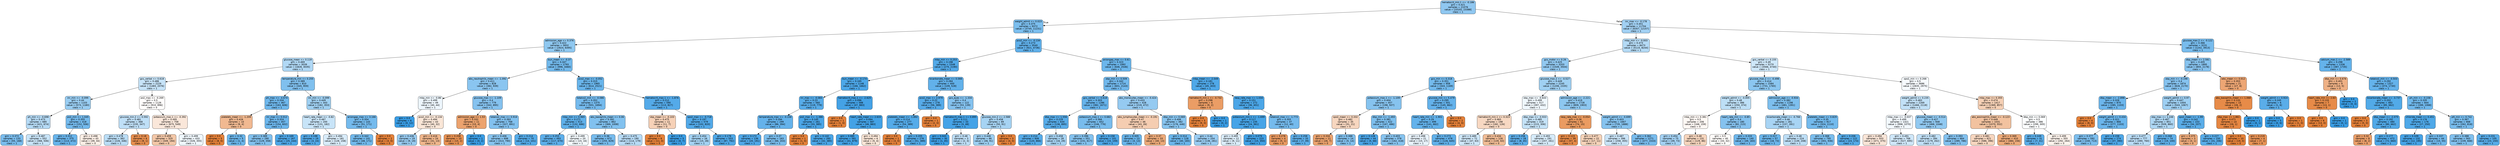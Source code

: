 digraph Tree {
node [shape=box, style="filled, rounded", color="black", fontname="helvetica"] ;
edge [fontname="helvetica"] ;
0 [label="hematocrit_min.1 <= -0.186\ngini = 0.421\nsamples = 21076\nvalue = [10102, 23388]\nclass = 1", fillcolor="#8fc7f0"] ;
1 [label="weight_admit <= 0.023\ngini = 0.375\nsamples = 9372\nvalue = [3745, 11231]\nclass = 1", fillcolor="#7bbeee"] ;
0 -> 1 [labeldistance=2.5, labelangle=45, headlabel="True"] ;
2 [label="admission_age <= 0.376\ngini = 0.422\nsamples = 5832\nvalue = [2824, 6495]\nclass = 1", fillcolor="#8fc8f0"] ;
1 -> 2 ;
3 [label="glucose_mean <= 0.119\ngini = 0.469\nsamples = 3039\nvalue = [1828, 3035]\nclass = 1", fillcolor="#b0d8f5"] ;
2 -> 3 ;
4 [label="gcs_verbal <= 0.618\ngini = 0.486\nsamples = 2229\nvalue = [1483, 2076]\nclass = 1", fillcolor="#c6e3f8"] ;
3 -> 4 ;
5 [label="inr_min <= -0.099\ngini = 0.44\nsamples = 1103\nvalue = [573, 1180]\nclass = 1", fillcolor="#99cdf2"] ;
4 -> 5 ;
6 [label="ph_min <= -0.698\ngini = 0.473\nsamples = 685\nvalue = [421, 674]\nclass = 1", fillcolor="#b5daf5"] ;
5 -> 6 ;
7 [label="gini = 0.372\nsamples = 133\nvalue = [55, 168]\nclass = 1", fillcolor="#7abdee"] ;
6 -> 7 ;
8 [label="gini = 0.487\nsamples = 552\nvalue = [366, 506]\nclass = 1", fillcolor="#c8e4f8"] ;
6 -> 8 ;
9 [label="po2_min <= 1.045\ngini = 0.355\nsamples = 418\nvalue = [152, 506]\nclass = 1", fillcolor="#74baed"] ;
5 -> 9 ;
10 [label="gini = 0.312\nsamples = 375\nvalue = [113, 472]\nclass = 1", fillcolor="#68b4eb"] ;
9 -> 10 ;
11 [label="gini = 0.498\nsamples = 43\nvalue = [39, 34]\nclass = 0", fillcolor="#fcefe6"] ;
9 -> 11 ;
12 [label="po2_max <= -0.269\ngini = 0.5\nsamples = 1126\nvalue = [910, 896]\nclass = 0", fillcolor="#fffdfc"] ;
4 -> 12 ;
13 [label="glucose_min.2 <= 0.592\ngini = 0.481\nsamples = 368\nvalue = [235, 347]\nclass = 1", fillcolor="#bfdff7"] ;
12 -> 13 ;
14 [label="gini = 0.478\nsamples = 362\nvalue = [226, 346]\nclass = 1", fillcolor="#baddf6"] ;
13 -> 14 ;
15 [label="gini = 0.18\nsamples = 6\nvalue = [9, 1]\nclass = 0", fillcolor="#e88f4f"] ;
13 -> 15 ;
16 [label="potassium_max.1 <= -0.392\ngini = 0.495\nsamples = 758\nvalue = [675, 549]\nclass = 0", fillcolor="#fae7da"] ;
12 -> 16 ;
17 [label="gini = 0.459\nsamples = 325\nvalue = [349, 194]\nclass = 0", fillcolor="#f3c7a7"] ;
16 -> 17 ;
18 [label="gini = 0.499\nsamples = 433\nvalue = [326, 355]\nclass = 1", fillcolor="#eff7fd"] ;
16 -> 18 ;
19 [label="temperature_min <= 0.255\ngini = 0.389\nsamples = 810\nvalue = [345, 959]\nclass = 1", fillcolor="#80c0ee"] ;
3 -> 19 ;
20 [label="ph_max <= -4.674\ngini = 0.334\nsamples = 467\nvalue = [163, 606]\nclass = 1", fillcolor="#6eb7ec"] ;
19 -> 20 ;
21 [label="platelets_mean <= -1.209\ngini = 0.426\nsamples = 10\nvalue = [9, 4]\nclass = 0", fillcolor="#f1b991"] ;
20 -> 21 ;
22 [label="gini = 0.0\nsamples = 5\nvalue = [8, 0]\nclass = 0", fillcolor="#e58139"] ;
21 -> 22 ;
23 [label="gini = 0.32\nsamples = 5\nvalue = [1, 4]\nclass = 1", fillcolor="#6ab6ec"] ;
21 -> 23 ;
24 [label="inr_max <= 0.012\ngini = 0.324\nsamples = 457\nvalue = [154, 602]\nclass = 1", fillcolor="#6cb6ec"] ;
20 -> 24 ;
25 [label="gini = 0.389\nsamples = 290\nvalue = [129, 358]\nclass = 1", fillcolor="#80c0ee"] ;
24 -> 25 ;
26 [label="gini = 0.169\nsamples = 167\nvalue = [25, 244]\nclass = 1", fillcolor="#4da7e8"] ;
24 -> 26 ;
27 [label="inr_min <= -0.099\ngini = 0.449\nsamples = 343\nvalue = [182, 353]\nclass = 1", fillcolor="#9fd0f2"] ;
19 -> 27 ;
28 [label="heart_rate_mean <= -0.82\ngini = 0.487\nsamples = 200\nvalue = [131, 182]\nclass = 1", fillcolor="#c8e4f8"] ;
27 -> 28 ;
29 [label="gini = 0.198\nsamples = 19\nvalue = [3, 24]\nclass = 1", fillcolor="#52a9e8"] ;
28 -> 29 ;
30 [label="gini = 0.494\nsamples = 181\nvalue = [128, 158]\nclass = 1", fillcolor="#d9ecfa"] ;
28 -> 30 ;
31 [label="aniongap_max <= 3.166\ngini = 0.354\nsamples = 143\nvalue = [51, 171]\nclass = 1", fillcolor="#74baed"] ;
27 -> 31 ;
32 [label="gini = 0.342\nsamples = 141\nvalue = [48, 171]\nclass = 1", fillcolor="#71b9ec"] ;
31 -> 32 ;
33 [label="gini = 0.0\nsamples = 2\nvalue = [3, 0]\nclass = 0", fillcolor="#e58139"] ;
31 -> 33 ;
34 [label="bun_mean <= -0.37\ngini = 0.347\nsamples = 2793\nvalue = [996, 3460]\nclass = 1", fillcolor="#72b9ec"] ;
2 -> 34 ;
35 [label="abs_neutrophils_mean <= -1.092\ngini = 0.411\nsamples = 828\nvalue = [382, 939]\nclass = 1", fillcolor="#8ac5f0"] ;
34 -> 35 ;
36 [label="mbp_min <= -0.86\ngini = 0.499\nsamples = 49\nvalue = [40, 44]\nclass = 1", fillcolor="#edf6fd"] ;
35 -> 36 ;
37 [label="gini = 0.0\nsamples = 6\nvalue = [0, 12]\nclass = 1", fillcolor="#399de5"] ;
36 -> 37 ;
38 [label="pco2_min <= -0.134\ngini = 0.494\nsamples = 43\nvalue = [40, 32]\nclass = 0", fillcolor="#fae6d7"] ;
36 -> 38 ;
39 [label="gini = 0.436\nsamples = 19\nvalue = [9, 19]\nclass = 1", fillcolor="#97cbf1"] ;
38 -> 39 ;
40 [label="gini = 0.416\nsamples = 24\nvalue = [31, 13]\nclass = 0", fillcolor="#f0b68c"] ;
38 -> 40 ;
41 [label="glucose_max <= -1.109\ngini = 0.4\nsamples = 779\nvalue = [342, 895]\nclass = 1", fillcolor="#85c2ef"] ;
35 -> 41 ;
42 [label="admission_age <= 1.53\ngini = 0.332\nsamples = 11\nvalue = [15, 4]\nclass = 0", fillcolor="#eca36e"] ;
41 -> 42 ;
43 [label="gini = 0.208\nsamples = 10\nvalue = [15, 2]\nclass = 0", fillcolor="#e89253"] ;
42 -> 43 ;
44 [label="gini = 0.0\nsamples = 1\nvalue = [0, 2]\nclass = 1", fillcolor="#399de5"] ;
42 -> 44 ;
45 [label="totalco2_max <= 0.916\ngini = 0.393\nsamples = 768\nvalue = [327, 891]\nclass = 1", fillcolor="#82c1ef"] ;
41 -> 45 ;
46 [label="gini = 0.406\nsamples = 698\nvalue = [313, 790]\nclass = 1", fillcolor="#87c4ef"] ;
45 -> 46 ;
47 [label="gini = 0.214\nsamples = 70\nvalue = [14, 101]\nclass = 1", fillcolor="#54abe9"] ;
45 -> 47 ;
48 [label="pco2_max <= -0.052\ngini = 0.315\nsamples = 1965\nvalue = [614, 2521]\nclass = 1", fillcolor="#69b5eb"] ;
34 -> 48 ;
49 [label="totalco2_min <= -0.086\ngini = 0.352\nsamples = 1375\nvalue = [501, 1694]\nclass = 1", fillcolor="#74baed"] ;
48 -> 49 ;
50 [label="mbp_min <= 0.965\ngini = 0.271\nsamples = 513\nvalue = [132, 686]\nclass = 1", fillcolor="#5fb0ea"] ;
49 -> 50 ;
51 [label="gini = 0.253\nsamples = 493\nvalue = [117, 670]\nclass = 1", fillcolor="#5caeea"] ;
50 -> 51 ;
52 [label="gini = 0.499\nsamples = 20\nvalue = [15, 16]\nclass = 1", fillcolor="#f3f9fd"] ;
50 -> 52 ;
53 [label="abs_basophils_mean <= 0.06\ngini = 0.392\nsamples = 862\nvalue = [369, 1008]\nclass = 1", fillcolor="#81c1ef"] ;
49 -> 53 ;
54 [label="gini = 0.36\nsamples = 672\nvalue = [255, 829]\nclass = 1", fillcolor="#76bbed"] ;
53 -> 54 ;
55 [label="gini = 0.475\nsamples = 190\nvalue = [114, 179]\nclass = 1", fillcolor="#b7dbf6"] ;
53 -> 55 ;
56 [label="hematocrit_max.1 <= -1.876\ngini = 0.212\nsamples = 590\nvalue = [113, 827]\nclass = 1", fillcolor="#54aae9"] ;
48 -> 56 ;
57 [label="sbp_mean <= -0.103\ngini = 0.475\nsamples = 11\nvalue = [11, 7]\nclass = 0", fillcolor="#f6d1b7"] ;
56 -> 57 ;
58 [label="gini = 0.0\nsamples = 6\nvalue = [11, 0]\nclass = 0", fillcolor="#e58139"] ;
57 -> 58 ;
59 [label="gini = 0.0\nsamples = 5\nvalue = [0, 7]\nclass = 1", fillcolor="#399de5"] ;
57 -> 59 ;
60 [label="spo2_max <= -0.718\ngini = 0.197\nsamples = 579\nvalue = [102, 820]\nclass = 1", fillcolor="#52a9e8"] ;
56 -> 60 ;
61 [label="gini = 0.454\nsamples = 26\nvalue = [15, 28]\nclass = 1", fillcolor="#a3d2f3"] ;
60 -> 61 ;
62 [label="gini = 0.178\nsamples = 553\nvalue = [87, 792]\nclass = 1", fillcolor="#4fa8e8"] ;
60 -> 62 ;
63 [label="pco2_min <= -0.134\ngini = 0.273\nsamples = 3540\nvalue = [921, 4736]\nclass = 1", fillcolor="#60b0ea"] ;
1 -> 63 ;
64 [label="mbp_min <= 0.253\ngini = 0.198\nsamples = 1548\nvalue = [275, 2190]\nclass = 1", fillcolor="#52a9e8"] ;
63 -> 64 ;
65 [label="bun_mean <= -0.174\ngini = 0.165\nsamples = 1148\nvalue = [166, 1662]\nclass = 1", fillcolor="#4da7e8"] ;
64 -> 65 ;
66 [label="inr_max <= -0.083\ngini = 0.23\nsamples = 560\nvalue = [119, 779]\nclass = 1", fillcolor="#57ace9"] ;
65 -> 66 ;
67 [label="temperature_max <= -0.158\ngini = 0.294\nsamples = 299\nvalue = [86, 394]\nclass = 1", fillcolor="#64b2eb"] ;
66 -> 67 ;
68 [label="gini = 0.172\nsamples = 136\nvalue = [20, 191]\nclass = 1", fillcolor="#4ea7e8"] ;
67 -> 68 ;
69 [label="gini = 0.37\nsamples = 163\nvalue = [66, 203]\nclass = 1", fillcolor="#79bded"] ;
67 -> 69 ;
70 [label="po2_max <= -1.386\ngini = 0.145\nsamples = 261\nvalue = [33, 385]\nclass = 1", fillcolor="#4aa5e7"] ;
66 -> 70 ;
71 [label="gini = 0.0\nsamples = 1\nvalue = [1, 0]\nclass = 0", fillcolor="#e58139"] ;
70 -> 71 ;
72 [label="gini = 0.142\nsamples = 260\nvalue = [32, 385]\nclass = 1", fillcolor="#49a5e7"] ;
70 -> 72 ;
73 [label="hematocrit_max.1 <= -2.625\ngini = 0.096\nsamples = 588\nvalue = [47, 883]\nclass = 1", fillcolor="#44a2e6"] ;
65 -> 73 ;
74 [label="gini = 0.0\nsamples = 1\nvalue = [1, 0]\nclass = 0", fillcolor="#e58139"] ;
73 -> 74 ;
75 [label="heart_rate_mean <= 2.633\ngini = 0.094\nsamples = 587\nvalue = [46, 883]\nclass = 1", fillcolor="#43a2e6"] ;
73 -> 75 ;
76 [label="gini = 0.085\nsamples = 581\nvalue = [41, 879]\nclass = 1", fillcolor="#42a2e6"] ;
75 -> 76 ;
77 [label="gini = 0.494\nsamples = 6\nvalue = [5, 4]\nclass = 0", fillcolor="#fae6d7"] ;
75 -> 77 ;
78 [label="bicarbonate_mean <= 0.066\ngini = 0.284\nsamples = 400\nvalue = [109, 528]\nclass = 1", fillcolor="#62b1ea"] ;
64 -> 78 ;
79 [label="pco2_max <= 2.979\ngini = 0.22\nsamples = 278\nvalue = [56, 389]\nclass = 1", fillcolor="#56abe9"] ;
78 -> 79 ;
80 [label="platelets_mean <= -1.892\ngini = 0.214\nsamples = 277\nvalue = [54, 389]\nclass = 1", fillcolor="#54abe9"] ;
79 -> 80 ;
81 [label="gini = 0.0\nsamples = 1\nvalue = [3, 0]\nclass = 0", fillcolor="#e58139"] ;
80 -> 81 ;
82 [label="gini = 0.205\nsamples = 276\nvalue = [51, 389]\nclass = 1", fillcolor="#53aae8"] ;
80 -> 82 ;
83 [label="gini = 0.0\nsamples = 1\nvalue = [2, 0]\nclass = 0", fillcolor="#e58139"] ;
79 -> 83 ;
84 [label="gcs_eyes <= -1.334\ngini = 0.4\nsamples = 122\nvalue = [53, 139]\nclass = 1", fillcolor="#84c2ef"] ;
78 -> 84 ;
85 [label="hematocrit_max.1 <= 0.895\ngini = 0.111\nsamples = 33\nvalue = [3, 48]\nclass = 1", fillcolor="#45a3e7"] ;
84 -> 85 ;
86 [label="gini = 0.043\nsamples = 30\nvalue = [1, 45]\nclass = 1", fillcolor="#3d9fe6"] ;
85 -> 86 ;
87 [label="gini = 0.48\nsamples = 3\nvalue = [2, 3]\nclass = 1", fillcolor="#bddef6"] ;
85 -> 87 ;
88 [label="glucose_min.2 <= 2.588\ngini = 0.458\nsamples = 89\nvalue = [50, 91]\nclass = 1", fillcolor="#a6d3f3"] ;
84 -> 88 ;
89 [label="gini = 0.446\nsamples = 86\nvalue = [46, 91]\nclass = 1", fillcolor="#9dcff2"] ;
88 -> 89 ;
90 [label="gini = 0.0\nsamples = 3\nvalue = [4, 0]\nclass = 0", fillcolor="#e58139"] ;
88 -> 90 ;
91 [label="aniongap_max <= 0.61\ngini = 0.323\nsamples = 1992\nvalue = [646, 2546]\nclass = 1", fillcolor="#6bb6ec"] ;
63 -> 91 ;
92 [label="sbp_min <= 0.509\ngini = 0.342\nsamples = 1714\nvalue = [601, 2143]\nclass = 1", fillcolor="#71b8ec"] ;
91 -> 92 ;
93 [label="gcs_verbal <= 0.618\ngini = 0.303\nsamples = 1286\nvalue = [382, 1671]\nclass = 1", fillcolor="#66b3eb"] ;
92 -> 93 ;
94 [label="dbp_max <= 1.556\ngini = 0.229\nsamples = 634\nvalue = [136, 895]\nclass = 1", fillcolor="#57ace9"] ;
93 -> 94 ;
95 [label="gini = 0.214\nsamples = 606\nvalue = [120, 866]\nclass = 1", fillcolor="#54abe9"] ;
94 -> 95 ;
96 [label="gini = 0.458\nsamples = 28\nvalue = [16, 29]\nclass = 1", fillcolor="#a6d3f3"] ;
94 -> 96 ;
97 [label="potassium_max.1 <= 0.682\ngini = 0.366\nsamples = 652\nvalue = [246, 776]\nclass = 1", fillcolor="#78bced"] ;
93 -> 97 ;
98 [label="gini = 0.396\nsamples = 551\nvalue = [231, 617]\nclass = 1", fillcolor="#83c2ef"] ;
97 -> 98 ;
99 [label="gini = 0.158\nsamples = 101\nvalue = [15, 159]\nclass = 1", fillcolor="#4ca6e7"] ;
97 -> 99 ;
100 [label="abs_monocytes_mean <= -0.424\ngini = 0.433\nsamples = 428\nvalue = [219, 472]\nclass = 1", fillcolor="#95caf1"] ;
92 -> 100 ;
101 [label="abs_lymphocytes_mean <= -0.191\ngini = 0.47\nsamples = 46\nvalue = [43, 26]\nclass = 0", fillcolor="#f5cdb1"] ;
100 -> 101 ;
102 [label="gini = 0.305\nsamples = 13\nvalue = [3, 13]\nclass = 1", fillcolor="#67b4eb"] ;
101 -> 102 ;
103 [label="gini = 0.37\nsamples = 33\nvalue = [40, 13]\nclass = 0", fillcolor="#edaa79"] ;
101 -> 103 ;
104 [label="dbp_min <= 0.069\ngini = 0.406\nsamples = 382\nvalue = [176, 446]\nclass = 1", fillcolor="#87c4ef"] ;
100 -> 104 ;
105 [label="gini = 0.314\nsamples = 128\nvalue = [40, 165]\nclass = 1", fillcolor="#69b5eb"] ;
104 -> 105 ;
106 [label="gini = 0.44\nsamples = 254\nvalue = [136, 281]\nclass = 1", fillcolor="#99ccf2"] ;
104 -> 106 ;
107 [label="mbp_mean <= -2.049\ngini = 0.181\nsamples = 278\nvalue = [45, 403]\nclass = 1", fillcolor="#4fa8e8"] ;
91 -> 107 ;
108 [label="hematocrit_min.1 <= -0.732\ngini = 0.298\nsamples = 6\nvalue = [9, 2]\nclass = 0", fillcolor="#eb9d65"] ;
107 -> 108 ;
109 [label="gini = 0.0\nsamples = 5\nvalue = [9, 0]\nclass = 0", fillcolor="#e58139"] ;
108 -> 109 ;
110 [label="gini = 0.0\nsamples = 1\nvalue = [0, 2]\nclass = 1", fillcolor="#399de5"] ;
108 -> 110 ;
111 [label="resp_rate_max <= 1.034\ngini = 0.151\nsamples = 272\nvalue = [36, 401]\nclass = 1", fillcolor="#4ba6e7"] ;
107 -> 111 ;
112 [label="potassium_min.1 <= -1.699\ngini = 0.117\nsamples = 235\nvalue = [24, 361]\nclass = 1", fillcolor="#46a4e7"] ;
111 -> 112 ;
113 [label="gini = 0.495\nsamples = 12\nvalue = [9, 11]\nclass = 1", fillcolor="#dbedfa"] ;
112 -> 113 ;
114 [label="gini = 0.079\nsamples = 223\nvalue = [15, 350]\nclass = 1", fillcolor="#41a1e6"] ;
112 -> 114 ;
115 [label="totalco2_max <= -1.773\ngini = 0.355\nsamples = 37\nvalue = [12, 40]\nclass = 1", fillcolor="#74baed"] ;
111 -> 115 ;
116 [label="gini = 0.278\nsamples = 4\nvalue = [5, 1]\nclass = 0", fillcolor="#ea9a61"] ;
115 -> 116 ;
117 [label="gini = 0.258\nsamples = 33\nvalue = [7, 39]\nclass = 1", fillcolor="#5dafea"] ;
115 -> 117 ;
118 [label="inr_max <= -0.178\ngini = 0.451\nsamples = 11704\nvalue = [6357, 12157]\nclass = 1", fillcolor="#a1d0f3"] ;
0 -> 118 [labeldistance=2.5, labelangle=-45, headlabel="False"] ;
119 [label="mbp_min <= -0.003\ngini = 0.473\nsamples = 8473\nvalue = [5115, 8244]\nclass = 1", fillcolor="#b4daf5"] ;
118 -> 119 ;
120 [label="gcs_motor <= 0.26\ngini = 0.425\nsamples = 3203\nvalue = [1549, 3504]\nclass = 1", fillcolor="#91c8f0"] ;
119 -> 120 ;
121 [label="gcs_min <= 0.318\ngini = 0.351\nsamples = 958\nvalue = [343, 1169]\nclass = 1", fillcolor="#73baed"] ;
120 -> 121 ;
122 [label="potassium_max.1 <= -1.109\ngini = 0.404\nsamples = 457\nvalue = [198, 507]\nclass = 1", fillcolor="#86c3ef"] ;
121 -> 122 ;
123 [label="spo2_mean <= 0.332\ngini = 0.482\nsamples = 35\nvalue = [31, 21]\nclass = 0", fillcolor="#f7d6bf"] ;
122 -> 123 ;
124 [label="gini = 0.334\nsamples = 21\nvalue = [26, 7]\nclass = 0", fillcolor="#eca36e"] ;
123 -> 124 ;
125 [label="gini = 0.388\nsamples = 14\nvalue = [5, 14]\nclass = 1", fillcolor="#80c0ee"] ;
123 -> 125 ;
126 [label="dbp_min <= -1.493\ngini = 0.381\nsamples = 422\nvalue = [167, 486]\nclass = 1", fillcolor="#7dbfee"] ;
122 -> 126 ;
127 [label="gini = 0.128\nsamples = 44\nvalue = [5, 68]\nclass = 1", fillcolor="#48a4e7"] ;
126 -> 127 ;
128 [label="gini = 0.403\nsamples = 378\nvalue = [162, 418]\nclass = 1", fillcolor="#86c3ef"] ;
126 -> 128 ;
129 [label="glucose_min <= 5.479\ngini = 0.295\nsamples = 501\nvalue = [145, 662]\nclass = 1", fillcolor="#64b2eb"] ;
121 -> 129 ;
130 [label="heart_rate_min <= -1.901\ngini = 0.29\nsamples = 499\nvalue = [141, 662]\nclass = 1", fillcolor="#63b2eb"] ;
129 -> 130 ;
131 [label="gini = 0.498\nsamples = 21\nvalue = [15, 17]\nclass = 1", fillcolor="#e8f3fc"] ;
130 -> 131 ;
132 [label="gini = 0.273\nsamples = 478\nvalue = [126, 645]\nclass = 1", fillcolor="#60b0ea"] ;
130 -> 132 ;
133 [label="gini = 0.0\nsamples = 2\nvalue = [4, 0]\nclass = 0", fillcolor="#e58139"] ;
129 -> 133 ;
134 [label="glucose_max.2 <= -0.527\ngini = 0.449\nsamples = 2245\nvalue = [1206, 2335]\nclass = 1", fillcolor="#9fd0f2"] ;
120 -> 134 ;
135 [label="sbp_max <= -0.643\ngini = 0.499\nsamples = 517\nvalue = [397, 432]\nclass = 1", fillcolor="#eff7fd"] ;
134 -> 135 ;
136 [label="hematocrit_min.1 <= 0.323\ngini = 0.483\nsamples = 198\nvalue = [182, 126]\nclass = 0", fillcolor="#f7d8c2"] ;
135 -> 136 ;
137 [label="gini = 0.489\nsamples = 72\nvalue = [47, 63]\nclass = 1", fillcolor="#cde6f8"] ;
136 -> 137 ;
138 [label="gini = 0.434\nsamples = 126\nvalue = [135, 63]\nclass = 0", fillcolor="#f1bc95"] ;
136 -> 138 ;
139 [label="dbp_max <= -0.933\ngini = 0.485\nsamples = 319\nvalue = [215, 306]\nclass = 1", fillcolor="#c4e2f7"] ;
135 -> 139 ;
140 [label="gini = 0.256\nsamples = 28\nvalue = [8, 45]\nclass = 1", fillcolor="#5caeea"] ;
139 -> 140 ;
141 [label="gini = 0.493\nsamples = 291\nvalue = [207, 261]\nclass = 1", fillcolor="#d6ebfa"] ;
139 -> 141 ;
142 [label="admission_age <= -2.221\ngini = 0.419\nsamples = 1728\nvalue = [809, 1903]\nclass = 1", fillcolor="#8dc7f0"] ;
134 -> 142 ;
143 [label="resp_rate_max <= -0.054\ngini = 0.28\nsamples = 61\nvalue = [74, 15]\nclass = 0", fillcolor="#ea9b61"] ;
142 -> 143 ;
144 [label="gini = 0.123\nsamples = 39\nvalue = [57, 4]\nclass = 0", fillcolor="#e78a47"] ;
143 -> 144 ;
145 [label="gini = 0.477\nsamples = 22\nvalue = [17, 11]\nclass = 0", fillcolor="#f6d3b9"] ;
143 -> 145 ;
146 [label="weight_admit <= -0.699\ngini = 0.403\nsamples = 1667\nvalue = [735, 1888]\nclass = 1", fillcolor="#86c3ef"] ;
142 -> 146 ;
147 [label="gini = 0.487\nsamples = 396\nvalue = [258, 355]\nclass = 1", fillcolor="#c9e4f8"] ;
146 -> 147 ;
148 [label="gini = 0.362\nsamples = 1271\nvalue = [477, 1533]\nclass = 1", fillcolor="#77bbed"] ;
146 -> 148 ;
149 [label="gcs_verbal <= 0.155\ngini = 0.49\nsamples = 5270\nvalue = [3566, 4740]\nclass = 1", fillcolor="#cee7f9"] ;
119 -> 149 ;
150 [label="glucose_max.2 <= -0.498\ngini = 0.414\nsamples = 1584\nvalue = [731, 1765]\nclass = 1", fillcolor="#8bc6f0"] ;
149 -> 150 ;
151 [label="weight_admit <= -0.005\ngini = 0.48\nsamples = 386\nvalue = [250, 374]\nclass = 1", fillcolor="#bddff6"] ;
150 -> 151 ;
152 [label="mbp_min <= 0.381\ngini = 0.5\nsamples = 206\nvalue = [168, 159]\nclass = 0", fillcolor="#fef8f4"] ;
151 -> 152 ;
153 [label="gini = 0.454\nsamples = 75\nvalue = [39, 73]\nclass = 1", fillcolor="#a3d1f3"] ;
152 -> 153 ;
154 [label="gini = 0.48\nsamples = 131\nvalue = [129, 86]\nclass = 0", fillcolor="#f6d5bd"] ;
152 -> 154 ;
155 [label="heart_rate_min <= -0.85\ngini = 0.4\nsamples = 180\nvalue = [82, 215]\nclass = 1", fillcolor="#85c2ef"] ;
151 -> 155 ;
156 [label="gini = 0.5\nsamples = 40\nvalue = [33, 32]\nclass = 0", fillcolor="#fefbf9"] ;
155 -> 156 ;
157 [label="gini = 0.333\nsamples = 140\nvalue = [49, 183]\nclass = 1", fillcolor="#6eb7ec"] ;
155 -> 157 ;
158 [label="admission_age <= -0.934\ngini = 0.382\nsamples = 1198\nvalue = [481, 1391]\nclass = 1", fillcolor="#7dbfee"] ;
150 -> 158 ;
159 [label="bicarbonate_mean <= -0.766\ngini = 0.46\nsamples = 281\nvalue = [157, 281]\nclass = 1", fillcolor="#a8d4f4"] ;
158 -> 159 ;
160 [label="gini = 0.317\nsamples = 57\nvalue = [18, 73]\nclass = 1", fillcolor="#6ab5eb"] ;
159 -> 160 ;
161 [label="gini = 0.48\nsamples = 224\nvalue = [139, 208]\nclass = 1", fillcolor="#bddef6"] ;
159 -> 161 ;
162 [label="platelets_mean <= 0.829\ngini = 0.35\nsamples = 917\nvalue = [324, 1110]\nclass = 1", fillcolor="#73baed"] ;
158 -> 162 ;
163 [label="gini = 0.368\nsamples = 795\nvalue = [301, 936]\nclass = 1", fillcolor="#79bded"] ;
162 -> 163 ;
164 [label="gini = 0.206\nsamples = 122\nvalue = [23, 174]\nclass = 1", fillcolor="#53aae8"] ;
162 -> 164 ;
165 [label="spo2_min <= 0.268\ngini = 0.5\nsamples = 3686\nvalue = [2835, 2975]\nclass = 1", fillcolor="#f6fafe"] ;
149 -> 165 ;
166 [label="weight_admit <= 0.235\ngini = 0.483\nsamples = 2269\nvalue = [1466, 2118]\nclass = 1", fillcolor="#c2e1f7"] ;
165 -> 166 ;
167 [label="mbp_max <= -0.037\ngini = 0.499\nsamples = 1321\nvalue = [998, 1070]\nclass = 1", fillcolor="#f2f8fd"] ;
166 -> 167 ;
168 [label="gini = 0.494\nsamples = 553\nvalue = [471, 375]\nclass = 0", fillcolor="#fae5d7"] ;
167 -> 168 ;
169 [label="gini = 0.491\nsamples = 768\nvalue = [527, 695]\nclass = 1", fillcolor="#cfe7f9"] ;
167 -> 169 ;
170 [label="glucose_mean <= -0.514\ngini = 0.427\nsamples = 948\nvalue = [468, 1048]\nclass = 1", fillcolor="#91c9f1"] ;
166 -> 170 ;
171 [label="gini = 0.482\nsamples = 284\nvalue = [179, 262]\nclass = 1", fillcolor="#c0e0f7"] ;
170 -> 171 ;
172 [label="gini = 0.393\nsamples = 664\nvalue = [289, 786]\nclass = 1", fillcolor="#82c1ef"] ;
170 -> 172 ;
173 [label="mbp_max <= 0.355\ngini = 0.474\nsamples = 1417\nvalue = [1369, 857]\nclass = 0", fillcolor="#f5d0b5"] ;
165 -> 173 ;
174 [label="abs_eosinophils_mean <= -0.123\ngini = 0.449\nsamples = 1031\nvalue = [1070, 552]\nclass = 0", fillcolor="#f2c29f"] ;
173 -> 174 ;
175 [label="gini = 0.481\nsamples = 621\nvalue = [586, 396]\nclass = 0", fillcolor="#f7d6bf"] ;
174 -> 175 ;
176 [label="gini = 0.369\nsamples = 410\nvalue = [484, 156]\nclass = 0", fillcolor="#edaa79"] ;
174 -> 176 ;
177 [label="dbp_min <= 0.069\ngini = 0.5\nsamples = 386\nvalue = [299, 305]\nclass = 1", fillcolor="#fbfdfe"] ;
173 -> 177 ;
178 [label="gini = 0.249\nsamples = 31\nvalue = [7, 41]\nclass = 1", fillcolor="#5baee9"] ;
177 -> 178 ;
179 [label="gini = 0.499\nsamples = 355\nvalue = [292, 264]\nclass = 0", fillcolor="#fdf3ec"] ;
177 -> 179 ;
180 [label="glucose_max.2 <= -0.122\ngini = 0.366\nsamples = 3231\nvalue = [1242, 3913]\nclass = 1", fillcolor="#78bced"] ;
118 -> 180 ;
181 [label="dbp_mean <= 2.581\ngini = 0.405\nsamples = 1895\nvalue = [855, 2178]\nclass = 1", fillcolor="#87c3ef"] ;
180 -> 181 ;
182 [label="sbp_min <= -0.198\ngini = 0.4\nsamples = 1874\nvalue = [828, 2170]\nclass = 1", fillcolor="#85c2ef"] ;
181 -> 182 ;
183 [label="dbp_mean <= -2.898\ngini = 0.326\nsamples = 870\nvalue = [285, 1103]\nclass = 1", fillcolor="#6cb6ec"] ;
182 -> 183 ;
184 [label="gini = 0.0\nsamples = 4\nvalue = [8, 0]\nclass = 0", fillcolor="#e58139"] ;
183 -> 184 ;
185 [label="weight_admit <= 0.434\ngini = 0.321\nsamples = 866\nvalue = [277, 1103]\nclass = 1", fillcolor="#6bb6ec"] ;
183 -> 185 ;
186 [label="gini = 0.377\nsamples = 592\nvalue = [240, 713]\nclass = 1", fillcolor="#7cbeee"] ;
185 -> 186 ;
187 [label="gini = 0.158\nsamples = 274\nvalue = [37, 390]\nclass = 1", fillcolor="#4ca6e7"] ;
185 -> 187 ;
188 [label="weight_admit <= 0.97\ngini = 0.447\nsamples = 1004\nvalue = [543, 1067]\nclass = 1", fillcolor="#9ecff2"] ;
182 -> 188 ;
189 [label="sbp_max <= 1.246\ngini = 0.467\nsamples = 851\nvalue = [509, 860]\nclass = 1", fillcolor="#aed7f4"] ;
188 -> 189 ;
190 [label="gini = 0.477\nsamples = 777\nvalue = [490, 760]\nclass = 1", fillcolor="#b9dcf6"] ;
189 -> 190 ;
191 [label="gini = 0.268\nsamples = 74\nvalue = [19, 100]\nclass = 1", fillcolor="#5fb0ea"] ;
189 -> 191 ;
192 [label="spo2_mean <= -1.99\ngini = 0.242\nsamples = 153\nvalue = [34, 207]\nclass = 1", fillcolor="#5aade9"] ;
188 -> 192 ;
193 [label="gini = 0.375\nsamples = 3\nvalue = [3, 1]\nclass = 0", fillcolor="#eeab7b"] ;
192 -> 193 ;
194 [label="gini = 0.227\nsamples = 150\nvalue = [31, 206]\nclass = 1", fillcolor="#57ace9"] ;
192 -> 194 ;
195 [label="wbc_mean <= 0.012\ngini = 0.353\nsamples = 21\nvalue = [27, 8]\nclass = 0", fillcolor="#eda674"] ;
181 -> 195 ;
196 [label="abs_basophils_mean <= 1.068\ngini = 0.133\nsamples = 15\nvalue = [26, 2]\nclass = 0", fillcolor="#e78b48"] ;
195 -> 196 ;
197 [label="sbp_max <= 1.861\ngini = 0.071\nsamples = 14\nvalue = [26, 1]\nclass = 0", fillcolor="#e68641"] ;
196 -> 197 ;
198 [label="gini = 0.0\nsamples = 10\nvalue = [19, 0]\nclass = 0", fillcolor="#e58139"] ;
197 -> 198 ;
199 [label="gini = 0.219\nsamples = 4\nvalue = [7, 1]\nclass = 0", fillcolor="#e99355"] ;
197 -> 199 ;
200 [label="gini = 0.0\nsamples = 1\nvalue = [0, 1]\nclass = 1", fillcolor="#399de5"] ;
196 -> 200 ;
201 [label="weight_admit <= 0.924\ngini = 0.245\nsamples = 6\nvalue = [1, 6]\nclass = 1", fillcolor="#5aade9"] ;
195 -> 201 ;
202 [label="gini = 0.0\nsamples = 5\nvalue = [0, 6]\nclass = 1", fillcolor="#399de5"] ;
201 -> 202 ;
203 [label="gini = 0.0\nsamples = 1\nvalue = [1, 0]\nclass = 0", fillcolor="#e58139"] ;
201 -> 203 ;
204 [label="calcium_max.1 <= -2.589\ngini = 0.298\nsamples = 1336\nvalue = [387, 1735]\nclass = 1", fillcolor="#65b3eb"] ;
180 -> 204 ;
205 [label="dbp_min <= 0.676\ngini = 0.401\nsamples = 9\nvalue = [13, 5]\nclass = 0", fillcolor="#efb185"] ;
204 -> 205 ;
206 [label="heart_rate_min <= 2.63\ngini = 0.133\nsamples = 7\nvalue = [13, 1]\nclass = 0", fillcolor="#e78b48"] ;
205 -> 206 ;
207 [label="gini = 0.0\nsamples = 6\nvalue = [13, 0]\nclass = 0", fillcolor="#e58139"] ;
206 -> 207 ;
208 [label="gini = 0.0\nsamples = 1\nvalue = [0, 1]\nclass = 1", fillcolor="#399de5"] ;
206 -> 208 ;
209 [label="gini = 0.0\nsamples = 2\nvalue = [0, 4]\nclass = 1", fillcolor="#399de5"] ;
205 -> 209 ;
210 [label="totalco2_min <= -0.503\ngini = 0.292\nsamples = 1327\nvalue = [374, 1730]\nclass = 1", fillcolor="#64b2eb"] ;
204 -> 210 ;
211 [label="bicarbonate_mean <= -3.737\ngini = 0.202\nsamples = 483\nvalue = [85, 662]\nclass = 1", fillcolor="#52aae8"] ;
210 -> 211 ;
212 [label="gini = 0.0\nsamples = 3\nvalue = [5, 0]\nclass = 0", fillcolor="#e58139"] ;
211 -> 212 ;
213 [label="dbp_mean <= -2.075\ngini = 0.192\nsamples = 480\nvalue = [80, 662]\nclass = 1", fillcolor="#51a9e8"] ;
211 -> 213 ;
214 [label="gini = 0.32\nsamples = 8\nvalue = [8, 2]\nclass = 0", fillcolor="#eca06a"] ;
213 -> 214 ;
215 [label="gini = 0.177\nsamples = 472\nvalue = [72, 660]\nclass = 1", fillcolor="#4fa8e8"] ;
213 -> 215 ;
216 [label="ph_min <= -0.158\ngini = 0.335\nsamples = 844\nvalue = [289, 1068]\nclass = 1", fillcolor="#6fb8ec"] ;
210 -> 216 ;
217 [label="chloride_mean <= 0.451\ngini = 0.176\nsamples = 176\nvalue = [27, 250]\nclass = 1", fillcolor="#4ea8e8"] ;
216 -> 217 ;
218 [label="gini = 0.109\nsamples = 132\nvalue = [12, 195]\nclass = 1", fillcolor="#45a3e7"] ;
217 -> 218 ;
219 [label="gini = 0.337\nsamples = 44\nvalue = [15, 55]\nclass = 1", fillcolor="#6fb8ec"] ;
217 -> 219 ;
220 [label="ptt_min <= 0.742\ngini = 0.367\nsamples = 668\nvalue = [262, 818]\nclass = 1", fillcolor="#78bced"] ;
216 -> 220 ;
221 [label="gini = 0.388\nsamples = 563\nvalue = [239, 668]\nclass = 1", fillcolor="#80c0ee"] ;
220 -> 221 ;
222 [label="gini = 0.231\nsamples = 105\nvalue = [23, 150]\nclass = 1", fillcolor="#57ace9"] ;
220 -> 222 ;
}